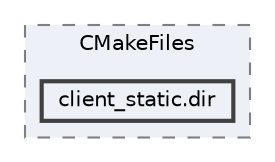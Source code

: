 digraph "/home/alexandros/Documents/PLT/V4/pokemon-championship/build/src/client/CMakeFiles/client_static.dir"
{
 // LATEX_PDF_SIZE
  bgcolor="transparent";
  edge [fontname=Helvetica,fontsize=10,labelfontname=Helvetica,labelfontsize=10];
  node [fontname=Helvetica,fontsize=10,shape=box,height=0.2,width=0.4];
  compound=true
  subgraph clusterdir_91a400cc570e0af12bf0a13f263cb161 {
    graph [ bgcolor="#edf0f7", pencolor="grey50", label="CMakeFiles", fontname=Helvetica,fontsize=10 style="filled,dashed", URL="dir_91a400cc570e0af12bf0a13f263cb161.html",tooltip=""]
  dir_88c2af352f14216ac3d342127ecd7360 [label="client_static.dir", fillcolor="#edf0f7", color="grey25", style="filled,bold", URL="dir_88c2af352f14216ac3d342127ecd7360.html",tooltip=""];
  }
}
